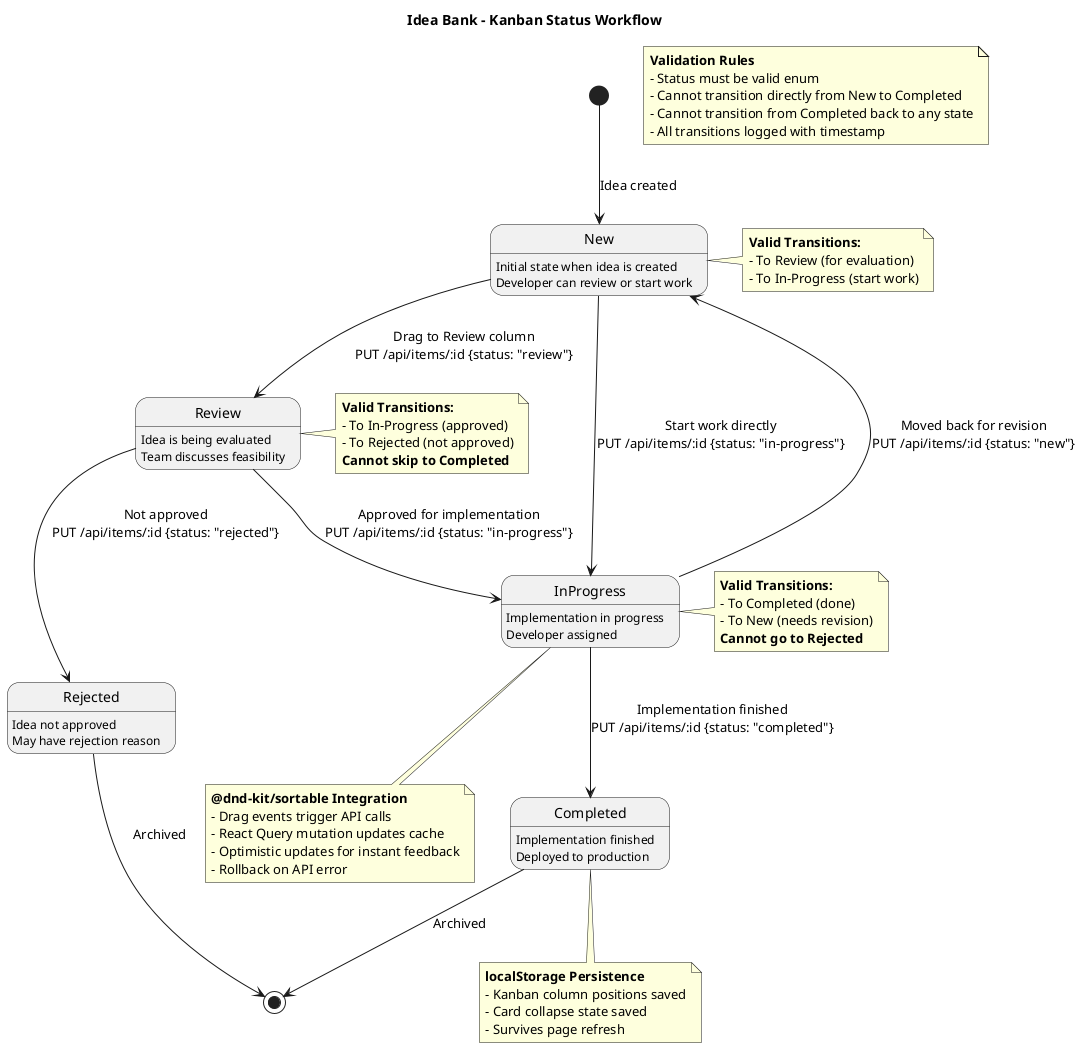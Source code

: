 @startuml
title Idea Bank - Kanban Status Workflow

[*] --> New : Idea created

state New {
  New : Initial state when idea is created
  New : Developer can review or start work
}

state Review {
  Review : Idea is being evaluated
  Review : Team discusses feasibility
}

state InProgress {
  InProgress : Implementation in progress
  InProgress : Developer assigned
}

state Completed {
  Completed : Implementation finished
  Completed : Deployed to production
}

state Rejected {
  Rejected : Idea not approved
  Rejected : May have rejection reason
}

New --> Review : Drag to Review column\nPUT /api/items/:id {status: "review"}
Review --> InProgress : Approved for implementation\nPUT /api/items/:id {status: "in-progress"}
Review --> Rejected : Not approved\nPUT /api/items/:id {status: "rejected"}
InProgress --> Completed : Implementation finished\nPUT /api/items/:id {status: "completed"}
InProgress --> New : Moved back for revision\nPUT /api/items/:id {status: "new"}
New --> InProgress : Start work directly\nPUT /api/items/:id {status: "in-progress"}

Completed --> [*] : Archived
Rejected --> [*] : Archived

note right of New
  **Valid Transitions:**
  - To Review (for evaluation)
  - To In-Progress (start work)
end note

note right of Review
  **Valid Transitions:**
  - To In-Progress (approved)
  - To Rejected (not approved)
  **Cannot skip to Completed**
end note

note right of InProgress
  **Valid Transitions:**
  - To Completed (done)
  - To New (needs revision)
  **Cannot go to Rejected**
end note

note bottom of InProgress
  **@dnd-kit/sortable Integration**
  - Drag events trigger API calls
  - React Query mutation updates cache
  - Optimistic updates for instant feedback
  - Rollback on API error
end note

note bottom of Completed
  **localStorage Persistence**
  - Kanban column positions saved
  - Card collapse state saved
  - Survives page refresh
end note

note as N1
  **Validation Rules**
  - Status must be valid enum
  - Cannot transition directly from New to Completed
  - Cannot transition from Completed back to any state
  - All transitions logged with timestamp
end note

@enduml
